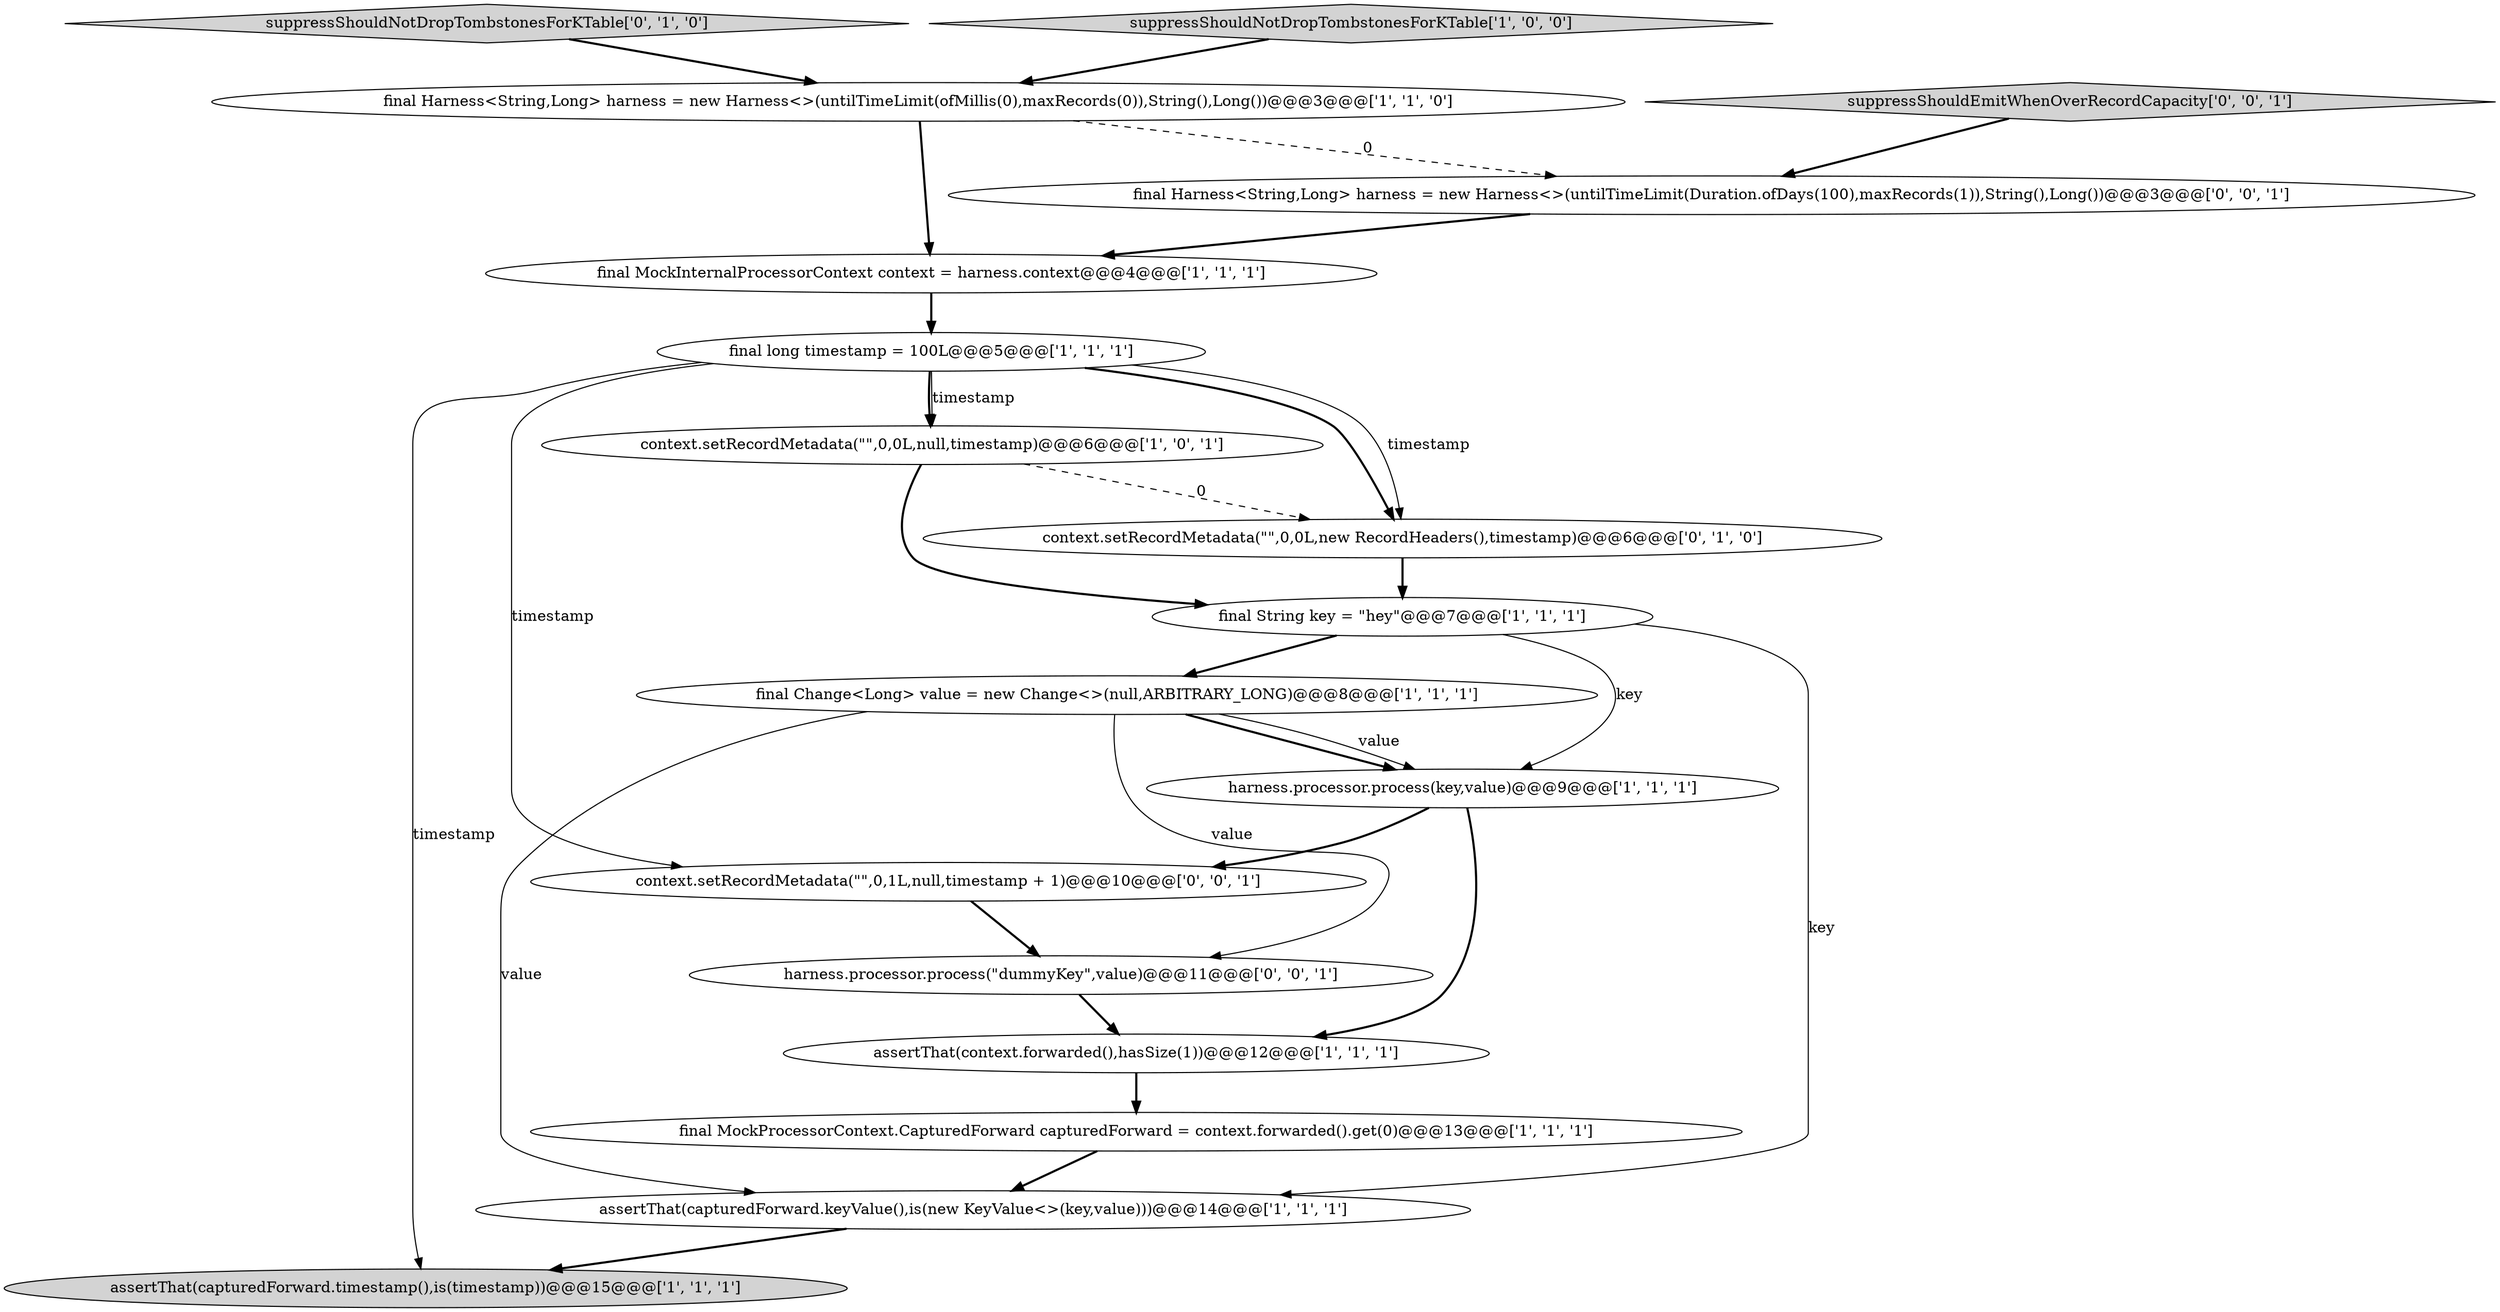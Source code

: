 digraph {
16 [style = filled, label = "final Harness<String,Long> harness = new Harness<>(untilTimeLimit(Duration.ofDays(100),maxRecords(1)),String(),Long())@@@3@@@['0', '0', '1']", fillcolor = white, shape = ellipse image = "AAA0AAABBB3BBB"];
5 [style = filled, label = "final Harness<String,Long> harness = new Harness<>(untilTimeLimit(ofMillis(0),maxRecords(0)),String(),Long())@@@3@@@['1', '1', '0']", fillcolor = white, shape = ellipse image = "AAA0AAABBB1BBB"];
14 [style = filled, label = "suppressShouldEmitWhenOverRecordCapacity['0', '0', '1']", fillcolor = lightgray, shape = diamond image = "AAA0AAABBB3BBB"];
2 [style = filled, label = "final MockInternalProcessorContext context = harness.context@@@4@@@['1', '1', '1']", fillcolor = white, shape = ellipse image = "AAA0AAABBB1BBB"];
15 [style = filled, label = "context.setRecordMetadata(\"\",0,1L,null,timestamp + 1)@@@10@@@['0', '0', '1']", fillcolor = white, shape = ellipse image = "AAA0AAABBB3BBB"];
1 [style = filled, label = "assertThat(capturedForward.keyValue(),is(new KeyValue<>(key,value)))@@@14@@@['1', '1', '1']", fillcolor = white, shape = ellipse image = "AAA0AAABBB1BBB"];
8 [style = filled, label = "assertThat(capturedForward.timestamp(),is(timestamp))@@@15@@@['1', '1', '1']", fillcolor = lightgray, shape = ellipse image = "AAA0AAABBB1BBB"];
11 [style = filled, label = "context.setRecordMetadata(\"\",0,0L,null,timestamp)@@@6@@@['1', '0', '1']", fillcolor = white, shape = ellipse image = "AAA0AAABBB1BBB"];
3 [style = filled, label = "final long timestamp = 100L@@@5@@@['1', '1', '1']", fillcolor = white, shape = ellipse image = "AAA0AAABBB1BBB"];
6 [style = filled, label = "final Change<Long> value = new Change<>(null,ARBITRARY_LONG)@@@8@@@['1', '1', '1']", fillcolor = white, shape = ellipse image = "AAA0AAABBB1BBB"];
10 [style = filled, label = "harness.processor.process(key,value)@@@9@@@['1', '1', '1']", fillcolor = white, shape = ellipse image = "AAA0AAABBB1BBB"];
7 [style = filled, label = "final MockProcessorContext.CapturedForward capturedForward = context.forwarded().get(0)@@@13@@@['1', '1', '1']", fillcolor = white, shape = ellipse image = "AAA0AAABBB1BBB"];
12 [style = filled, label = "suppressShouldNotDropTombstonesForKTable['0', '1', '0']", fillcolor = lightgray, shape = diamond image = "AAA0AAABBB2BBB"];
17 [style = filled, label = "harness.processor.process(\"dummyKey\",value)@@@11@@@['0', '0', '1']", fillcolor = white, shape = ellipse image = "AAA0AAABBB3BBB"];
13 [style = filled, label = "context.setRecordMetadata(\"\",0,0L,new RecordHeaders(),timestamp)@@@6@@@['0', '1', '0']", fillcolor = white, shape = ellipse image = "AAA1AAABBB2BBB"];
0 [style = filled, label = "assertThat(context.forwarded(),hasSize(1))@@@12@@@['1', '1', '1']", fillcolor = white, shape = ellipse image = "AAA0AAABBB1BBB"];
9 [style = filled, label = "final String key = \"hey\"@@@7@@@['1', '1', '1']", fillcolor = white, shape = ellipse image = "AAA0AAABBB1BBB"];
4 [style = filled, label = "suppressShouldNotDropTombstonesForKTable['1', '0', '0']", fillcolor = lightgray, shape = diamond image = "AAA0AAABBB1BBB"];
5->2 [style = bold, label=""];
5->16 [style = dashed, label="0"];
3->11 [style = bold, label=""];
3->8 [style = solid, label="timestamp"];
14->16 [style = bold, label=""];
11->13 [style = dashed, label="0"];
0->7 [style = bold, label=""];
9->10 [style = solid, label="key"];
6->1 [style = solid, label="value"];
4->5 [style = bold, label=""];
1->8 [style = bold, label=""];
11->9 [style = bold, label=""];
9->1 [style = solid, label="key"];
3->13 [style = bold, label=""];
3->13 [style = solid, label="timestamp"];
9->6 [style = bold, label=""];
2->3 [style = bold, label=""];
6->10 [style = bold, label=""];
16->2 [style = bold, label=""];
12->5 [style = bold, label=""];
6->17 [style = solid, label="value"];
3->11 [style = solid, label="timestamp"];
10->15 [style = bold, label=""];
3->15 [style = solid, label="timestamp"];
7->1 [style = bold, label=""];
13->9 [style = bold, label=""];
6->10 [style = solid, label="value"];
17->0 [style = bold, label=""];
10->0 [style = bold, label=""];
15->17 [style = bold, label=""];
}
